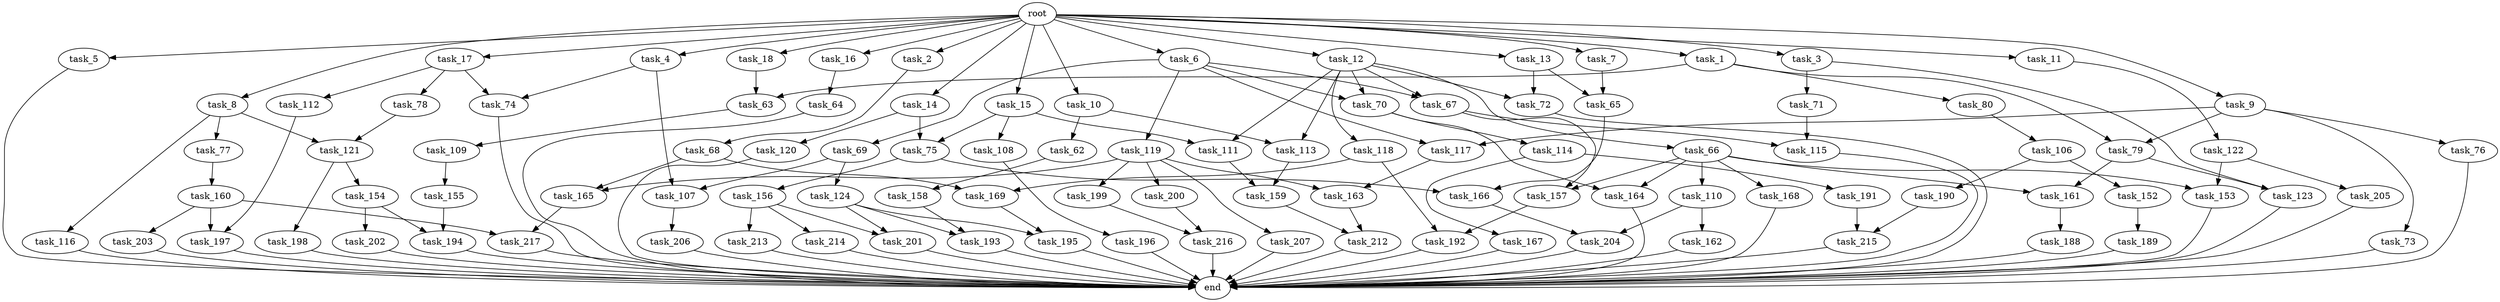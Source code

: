 digraph G {
  task_67 [size="62706522521.600006"];
  task_193 [size="107374182400.000000"];
  task_12 [size="102.400000"];
  task_201 [size="63565515980.800003"];
  task_5 [size="102.400000"];
  task_217 [size="127990025420.800003"];
  task_63 [size="61847529062.400002"];
  task_196 [size="3435973836.800000"];
  task_164 [size="99643241267.200012"];
  task_17 [size="102.400000"];
  task_2 [size="102.400000"];
  task_121 [size="62706522521.600006"];
  task_216 [size="91053306675.200012"];
  task_168 [size="85899345920.000000"];
  task_197 [size="55834574848.000000"];
  task_166 [size="6871947673.600000"];
  task_169 [size="29205777612.800003"];
  task_207 [size="69578470195.199997"];
  task_79 [size="38654705664.000000"];
  task_198 [size="69578470195.199997"];
  task_77 [size="54975581388.800003"];
  task_163 [size="83322365542.400009"];
  task_11 [size="102.400000"];
  task_71 [size="13743895347.200001"];
  task_167 [size="13743895347.200001"];
  task_15 [size="102.400000"];
  task_191 [size="13743895347.200001"];
  task_64 [size="69578470195.199997"];
  task_156 [size="3435973836.800000"];
  end [size="0.000000"];
  task_165 [size="77309411328.000000"];
  root [size="0.000000"];
  task_72 [size="29205777612.800003"];
  task_69 [size="54975581388.800003"];
  task_119 [size="54975581388.800003"];
  task_74 [size="93630287052.800003"];
  task_152 [size="7730941132.800000"];
  task_190 [size="7730941132.800000"];
  task_114 [size="13743895347.200001"];
  task_8 [size="102.400000"];
  task_155 [size="69578470195.199997"];
  task_18 [size="102.400000"];
  task_215 [size="116823110451.200012"];
  task_109 [size="7730941132.800000"];
  task_122 [size="3435973836.800000"];
  task_194 [size="91053306675.200012"];
  task_106 [size="13743895347.200001"];
  task_66 [size="7730941132.800000"];
  task_206 [size="69578470195.199997"];
  task_78 [size="7730941132.800000"];
  task_214 [size="42090679500.800003"];
  task_188 [size="42090679500.800003"];
  task_116 [size="54975581388.800003"];
  task_199 [size="69578470195.199997"];
  task_213 [size="42090679500.800003"];
  task_1 [size="102.400000"];
  task_3 [size="102.400000"];
  task_200 [size="69578470195.199997"];
  task_212 [size="111669149696.000000"];
  task_157 [size="171798691840.000000"];
  task_7 [size="102.400000"];
  task_189 [size="21474836480.000000"];
  task_75 [size="111669149696.000000"];
  task_9 [size="102.400000"];
  task_4 [size="102.400000"];
  task_111 [size="77309411328.000000"];
  task_123 [size="17179869184.000000"];
  task_117 [size="62706522521.600006"];
  task_16 [size="102.400000"];
  task_68 [size="42090679500.800003"];
  task_159 [size="97066260889.600006"];
  task_154 [size="69578470195.199997"];
  task_6 [size="102.400000"];
  task_160 [size="30923764531.200001"];
  task_62 [size="21474836480.000000"];
  task_192 [size="35218731827.200005"];
  task_112 [size="7730941132.800000"];
  task_65 [size="107374182400.000000"];
  task_115 [size="93630287052.800003"];
  task_158 [size="13743895347.200001"];
  task_202 [size="21474836480.000000"];
  task_118 [size="7730941132.800000"];
  task_80 [size="30923764531.200001"];
  task_204 [size="52398601011.200005"];
  task_124 [size="7730941132.800000"];
  task_73 [size="7730941132.800000"];
  task_162 [size="21474836480.000000"];
  task_203 [size="42090679500.800003"];
  task_120 [size="42090679500.800003"];
  task_113 [size="29205777612.800003"];
  task_76 [size="7730941132.800000"];
  task_70 [size="62706522521.600006"];
  task_161 [size="89335319756.800003"];
  task_13 [size="102.400000"];
  task_10 [size="102.400000"];
  task_14 [size="102.400000"];
  task_110 [size="85899345920.000000"];
  task_205 [size="21474836480.000000"];
  task_108 [size="69578470195.199997"];
  task_195 [size="29205777612.800003"];
  task_153 [size="107374182400.000000"];
  task_107 [size="93630287052.800003"];

  task_67 -> task_115 [size="838860800.000000"];
  task_67 -> task_157 [size="838860800.000000"];
  task_193 -> end [size="1.000000"];
  task_12 -> task_67 [size="75497472.000000"];
  task_12 -> task_111 [size="75497472.000000"];
  task_12 -> task_66 [size="75497472.000000"];
  task_12 -> task_72 [size="75497472.000000"];
  task_12 -> task_70 [size="75497472.000000"];
  task_12 -> task_118 [size="75497472.000000"];
  task_12 -> task_113 [size="75497472.000000"];
  task_201 -> end [size="1.000000"];
  task_5 -> end [size="1.000000"];
  task_217 -> end [size="1.000000"];
  task_63 -> task_109 [size="75497472.000000"];
  task_196 -> end [size="1.000000"];
  task_164 -> end [size="1.000000"];
  task_17 -> task_112 [size="75497472.000000"];
  task_17 -> task_74 [size="75497472.000000"];
  task_17 -> task_78 [size="75497472.000000"];
  task_2 -> task_68 [size="411041792.000000"];
  task_121 -> task_154 [size="679477248.000000"];
  task_121 -> task_198 [size="679477248.000000"];
  task_216 -> end [size="1.000000"];
  task_168 -> end [size="1.000000"];
  task_197 -> end [size="1.000000"];
  task_166 -> task_204 [size="301989888.000000"];
  task_169 -> task_195 [size="75497472.000000"];
  task_207 -> end [size="1.000000"];
  task_79 -> task_123 [size="33554432.000000"];
  task_79 -> task_161 [size="33554432.000000"];
  task_198 -> end [size="1.000000"];
  task_77 -> task_160 [size="301989888.000000"];
  task_163 -> task_212 [size="679477248.000000"];
  task_11 -> task_122 [size="33554432.000000"];
  task_71 -> task_115 [size="75497472.000000"];
  task_167 -> end [size="1.000000"];
  task_15 -> task_108 [size="679477248.000000"];
  task_15 -> task_75 [size="679477248.000000"];
  task_15 -> task_111 [size="679477248.000000"];
  task_191 -> task_215 [size="301989888.000000"];
  task_64 -> end [size="1.000000"];
  task_156 -> task_214 [size="411041792.000000"];
  task_156 -> task_201 [size="411041792.000000"];
  task_156 -> task_213 [size="411041792.000000"];
  task_165 -> task_217 [size="838860800.000000"];
  root -> task_7 [size="1.000000"];
  root -> task_8 [size="1.000000"];
  root -> task_12 [size="1.000000"];
  root -> task_18 [size="1.000000"];
  root -> task_1 [size="1.000000"];
  root -> task_3 [size="1.000000"];
  root -> task_16 [size="1.000000"];
  root -> task_5 [size="1.000000"];
  root -> task_10 [size="1.000000"];
  root -> task_6 [size="1.000000"];
  root -> task_17 [size="1.000000"];
  root -> task_9 [size="1.000000"];
  root -> task_11 [size="1.000000"];
  root -> task_4 [size="1.000000"];
  root -> task_13 [size="1.000000"];
  root -> task_2 [size="1.000000"];
  root -> task_14 [size="1.000000"];
  root -> task_15 [size="1.000000"];
  task_72 -> end [size="1.000000"];
  task_69 -> task_124 [size="75497472.000000"];
  task_69 -> task_107 [size="75497472.000000"];
  task_119 -> task_199 [size="679477248.000000"];
  task_119 -> task_207 [size="679477248.000000"];
  task_119 -> task_200 [size="679477248.000000"];
  task_119 -> task_163 [size="679477248.000000"];
  task_119 -> task_165 [size="679477248.000000"];
  task_74 -> end [size="1.000000"];
  task_152 -> task_189 [size="209715200.000000"];
  task_190 -> task_215 [size="838860800.000000"];
  task_114 -> task_167 [size="134217728.000000"];
  task_114 -> task_191 [size="134217728.000000"];
  task_8 -> task_116 [size="536870912.000000"];
  task_8 -> task_121 [size="536870912.000000"];
  task_8 -> task_77 [size="536870912.000000"];
  task_155 -> task_194 [size="679477248.000000"];
  task_18 -> task_63 [size="301989888.000000"];
  task_215 -> end [size="1.000000"];
  task_109 -> task_155 [size="679477248.000000"];
  task_122 -> task_205 [size="209715200.000000"];
  task_122 -> task_153 [size="209715200.000000"];
  task_194 -> end [size="1.000000"];
  task_106 -> task_152 [size="75497472.000000"];
  task_106 -> task_190 [size="75497472.000000"];
  task_66 -> task_168 [size="838860800.000000"];
  task_66 -> task_164 [size="838860800.000000"];
  task_66 -> task_161 [size="838860800.000000"];
  task_66 -> task_110 [size="838860800.000000"];
  task_66 -> task_153 [size="838860800.000000"];
  task_66 -> task_157 [size="838860800.000000"];
  task_206 -> end [size="1.000000"];
  task_78 -> task_121 [size="75497472.000000"];
  task_214 -> end [size="1.000000"];
  task_188 -> end [size="1.000000"];
  task_116 -> end [size="1.000000"];
  task_199 -> task_216 [size="679477248.000000"];
  task_213 -> end [size="1.000000"];
  task_1 -> task_79 [size="301989888.000000"];
  task_1 -> task_63 [size="301989888.000000"];
  task_1 -> task_80 [size="301989888.000000"];
  task_3 -> task_123 [size="134217728.000000"];
  task_3 -> task_71 [size="134217728.000000"];
  task_200 -> task_216 [size="209715200.000000"];
  task_212 -> end [size="1.000000"];
  task_157 -> task_192 [size="134217728.000000"];
  task_7 -> task_65 [size="838860800.000000"];
  task_189 -> end [size="1.000000"];
  task_75 -> task_166 [size="33554432.000000"];
  task_75 -> task_156 [size="33554432.000000"];
  task_9 -> task_79 [size="75497472.000000"];
  task_9 -> task_76 [size="75497472.000000"];
  task_9 -> task_73 [size="75497472.000000"];
  task_9 -> task_117 [size="75497472.000000"];
  task_4 -> task_107 [size="838860800.000000"];
  task_4 -> task_74 [size="838860800.000000"];
  task_111 -> task_159 [size="536870912.000000"];
  task_123 -> end [size="1.000000"];
  task_117 -> task_163 [size="134217728.000000"];
  task_16 -> task_64 [size="679477248.000000"];
  task_68 -> task_169 [size="75497472.000000"];
  task_68 -> task_165 [size="75497472.000000"];
  task_159 -> task_212 [size="411041792.000000"];
  task_154 -> task_202 [size="209715200.000000"];
  task_154 -> task_194 [size="209715200.000000"];
  task_6 -> task_67 [size="536870912.000000"];
  task_6 -> task_119 [size="536870912.000000"];
  task_6 -> task_69 [size="536870912.000000"];
  task_6 -> task_70 [size="536870912.000000"];
  task_6 -> task_117 [size="536870912.000000"];
  task_160 -> task_203 [size="411041792.000000"];
  task_160 -> task_217 [size="411041792.000000"];
  task_160 -> task_197 [size="411041792.000000"];
  task_62 -> task_158 [size="134217728.000000"];
  task_192 -> end [size="1.000000"];
  task_112 -> task_197 [size="134217728.000000"];
  task_65 -> task_166 [size="33554432.000000"];
  task_115 -> end [size="1.000000"];
  task_158 -> task_193 [size="838860800.000000"];
  task_202 -> end [size="1.000000"];
  task_118 -> task_169 [size="209715200.000000"];
  task_118 -> task_192 [size="209715200.000000"];
  task_80 -> task_106 [size="134217728.000000"];
  task_204 -> end [size="1.000000"];
  task_124 -> task_193 [size="209715200.000000"];
  task_124 -> task_195 [size="209715200.000000"];
  task_124 -> task_201 [size="209715200.000000"];
  task_73 -> end [size="1.000000"];
  task_162 -> end [size="1.000000"];
  task_203 -> end [size="1.000000"];
  task_120 -> end [size="1.000000"];
  task_113 -> task_159 [size="411041792.000000"];
  task_76 -> end [size="1.000000"];
  task_70 -> task_114 [size="134217728.000000"];
  task_70 -> task_164 [size="134217728.000000"];
  task_161 -> task_188 [size="411041792.000000"];
  task_13 -> task_65 [size="209715200.000000"];
  task_13 -> task_72 [size="209715200.000000"];
  task_10 -> task_62 [size="209715200.000000"];
  task_10 -> task_113 [size="209715200.000000"];
  task_14 -> task_75 [size="411041792.000000"];
  task_14 -> task_120 [size="411041792.000000"];
  task_110 -> task_204 [size="209715200.000000"];
  task_110 -> task_162 [size="209715200.000000"];
  task_205 -> end [size="1.000000"];
  task_108 -> task_196 [size="33554432.000000"];
  task_195 -> end [size="1.000000"];
  task_153 -> end [size="1.000000"];
  task_107 -> task_206 [size="679477248.000000"];
}
